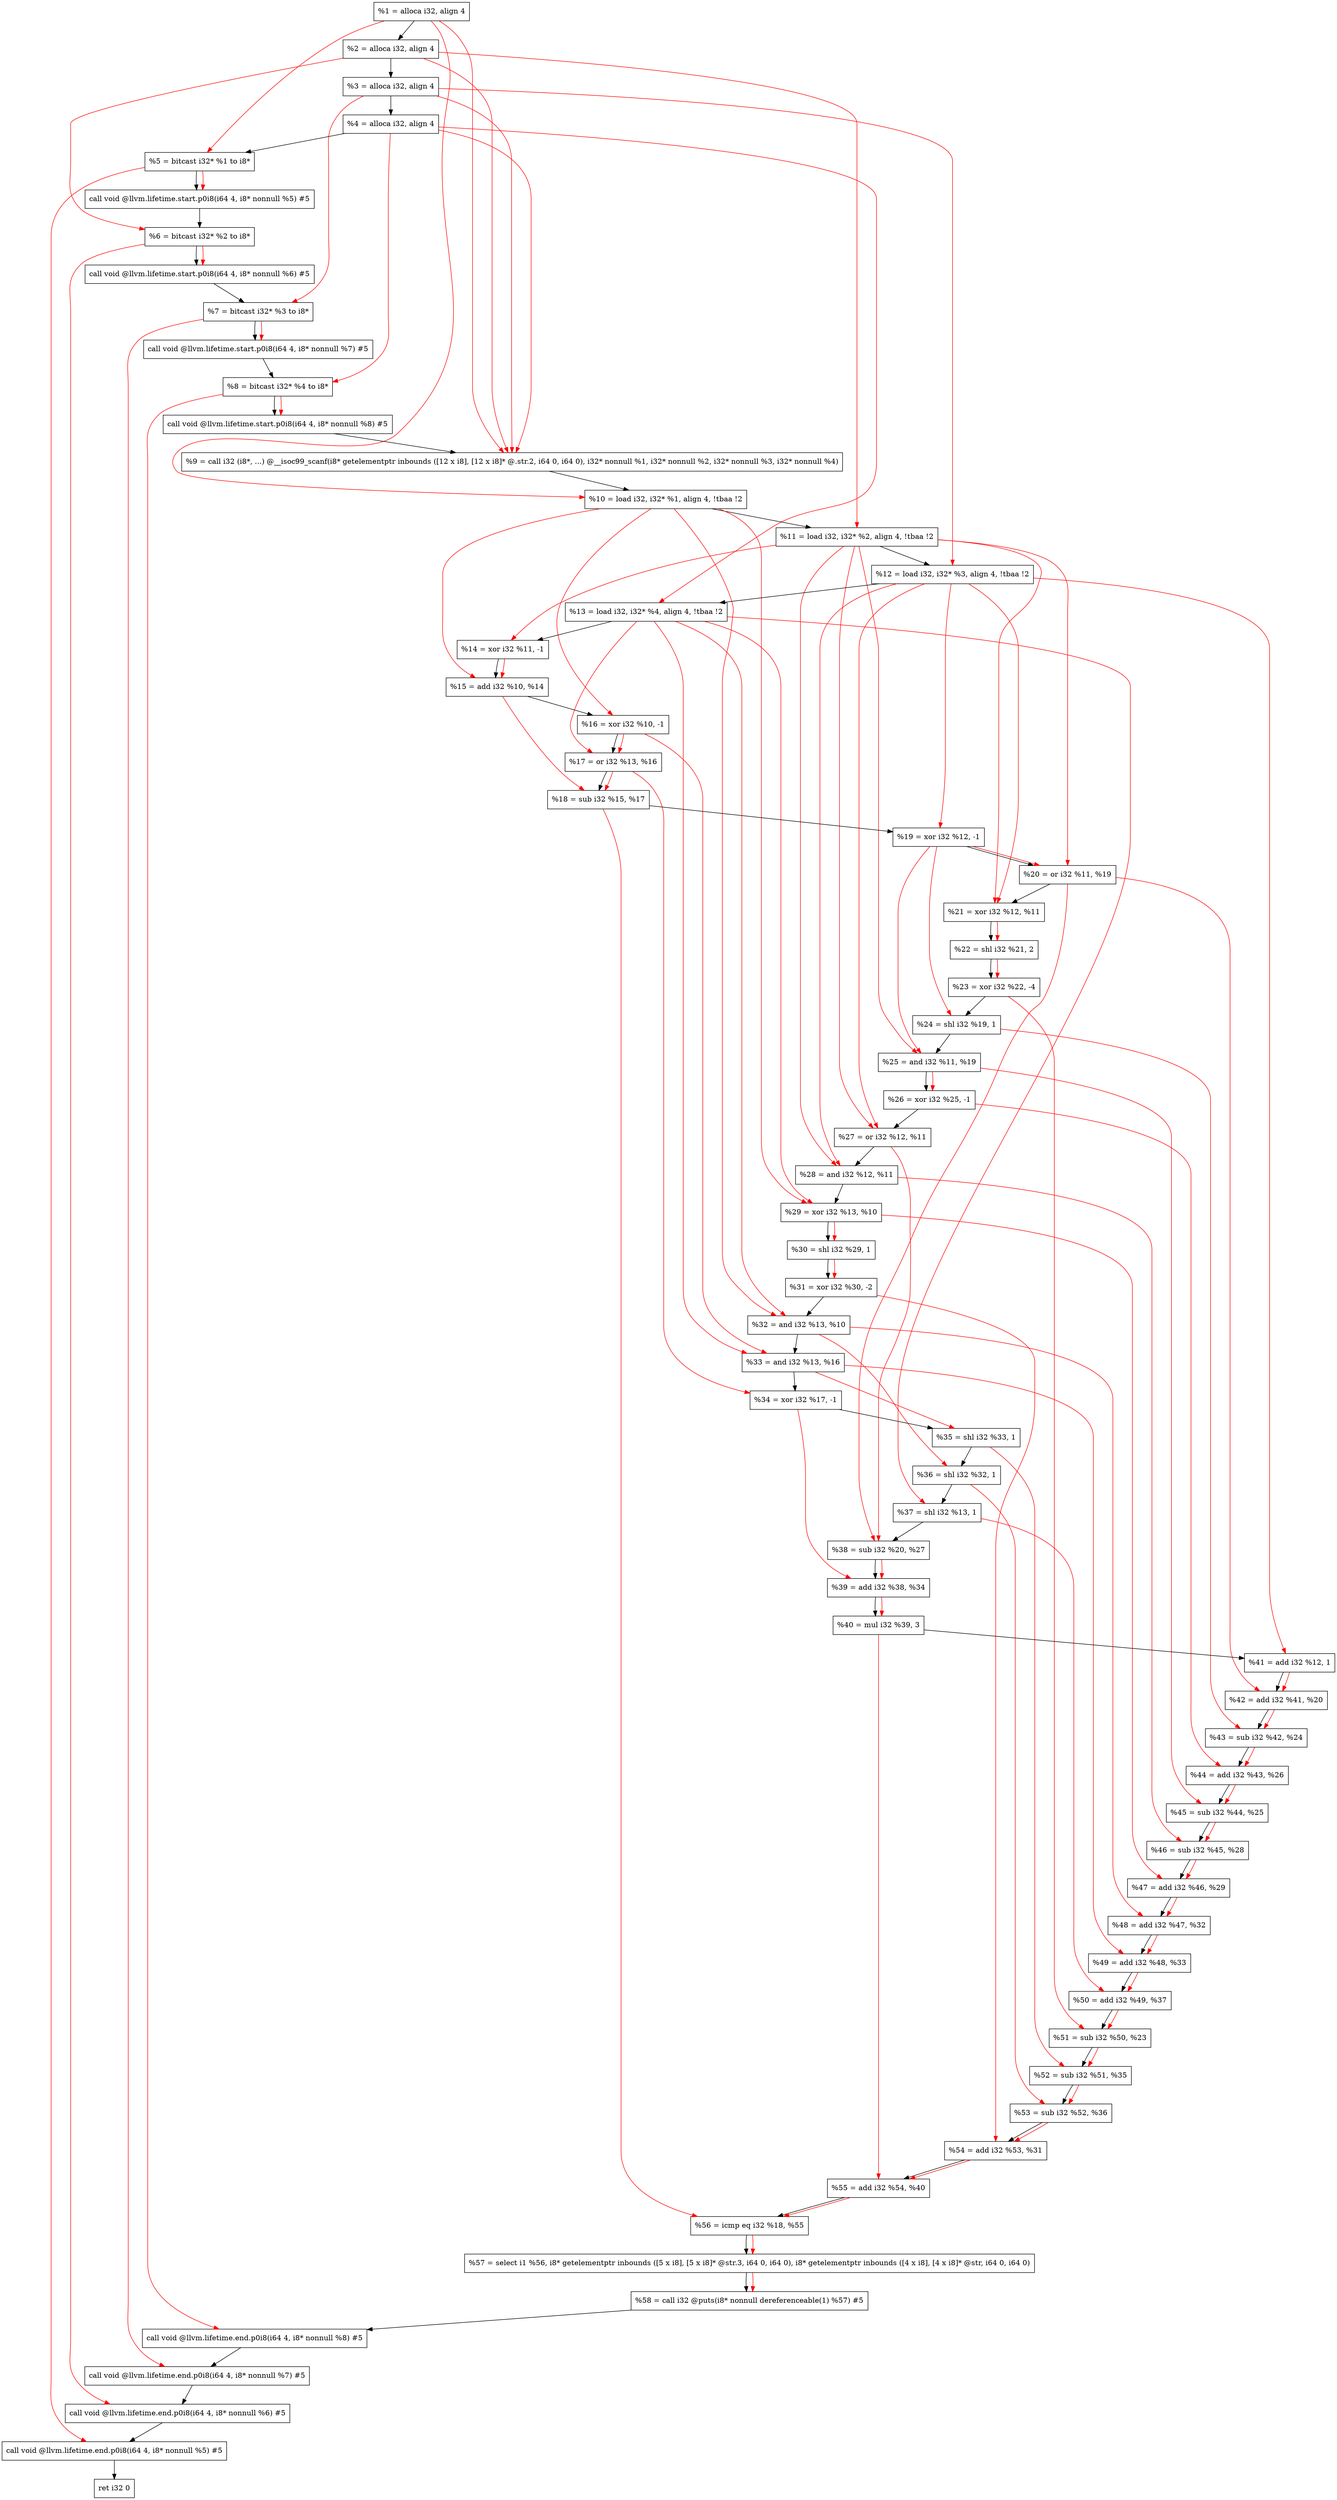 digraph "DFG for'main' function" {
	Node0x2272dc8[shape=record, label="  %1 = alloca i32, align 4"];
	Node0x2272e48[shape=record, label="  %2 = alloca i32, align 4"];
	Node0x2272ed8[shape=record, label="  %3 = alloca i32, align 4"];
	Node0x2272f38[shape=record, label="  %4 = alloca i32, align 4"];
	Node0x2272fe8[shape=record, label="  %5 = bitcast i32* %1 to i8*"];
	Node0x2273418[shape=record, label="  call void @llvm.lifetime.start.p0i8(i64 4, i8* nonnull %5) #5"];
	Node0x22734f8[shape=record, label="  %6 = bitcast i32* %2 to i8*"];
	Node0x22735f8[shape=record, label="  call void @llvm.lifetime.start.p0i8(i64 4, i8* nonnull %6) #5"];
	Node0x22736b8[shape=record, label="  %7 = bitcast i32* %3 to i8*"];
	Node0x2273768[shape=record, label="  call void @llvm.lifetime.start.p0i8(i64 4, i8* nonnull %7) #5"];
	Node0x2273828[shape=record, label="  %8 = bitcast i32* %4 to i8*"];
	Node0x22738d8[shape=record, label="  call void @llvm.lifetime.start.p0i8(i64 4, i8* nonnull %8) #5"];
	Node0x226dbd0[shape=record, label="  %9 = call i32 (i8*, ...) @__isoc99_scanf(i8* getelementptr inbounds ([12 x i8], [12 x i8]* @.str.2, i64 0, i64 0), i32* nonnull %1, i32* nonnull %2, i32* nonnull %3, i32* nonnull %4)"];
	Node0x2273ad8[shape=record, label="  %10 = load i32, i32* %1, align 4, !tbaa !2"];
	Node0x2274a48[shape=record, label="  %11 = load i32, i32* %2, align 4, !tbaa !2"];
	Node0x22750b8[shape=record, label="  %12 = load i32, i32* %3, align 4, !tbaa !2"];
	Node0x2275118[shape=record, label="  %13 = load i32, i32* %4, align 4, !tbaa !2"];
	Node0x2275190[shape=record, label="  %14 = xor i32 %11, -1"];
	Node0x2275200[shape=record, label="  %15 = add i32 %10, %14"];
	Node0x2275270[shape=record, label="  %16 = xor i32 %10, -1"];
	Node0x22752e0[shape=record, label="  %17 = or i32 %13, %16"];
	Node0x2275350[shape=record, label="  %18 = sub i32 %15, %17"];
	Node0x22753c0[shape=record, label="  %19 = xor i32 %12, -1"];
	Node0x2275430[shape=record, label="  %20 = or i32 %11, %19"];
	Node0x22754a0[shape=record, label="  %21 = xor i32 %12, %11"];
	Node0x2275510[shape=record, label="  %22 = shl i32 %21, 2"];
	Node0x2275580[shape=record, label="  %23 = xor i32 %22, -4"];
	Node0x22755f0[shape=record, label="  %24 = shl i32 %19, 1"];
	Node0x2275660[shape=record, label="  %25 = and i32 %11, %19"];
	Node0x22756d0[shape=record, label="  %26 = xor i32 %25, -1"];
	Node0x2275740[shape=record, label="  %27 = or i32 %12, %11"];
	Node0x22757b0[shape=record, label="  %28 = and i32 %12, %11"];
	Node0x2275820[shape=record, label="  %29 = xor i32 %13, %10"];
	Node0x2275890[shape=record, label="  %30 = shl i32 %29, 1"];
	Node0x2275900[shape=record, label="  %31 = xor i32 %30, -2"];
	Node0x2275970[shape=record, label="  %32 = and i32 %13, %10"];
	Node0x22759e0[shape=record, label="  %33 = and i32 %13, %16"];
	Node0x2275a50[shape=record, label="  %34 = xor i32 %17, -1"];
	Node0x2275ac0[shape=record, label="  %35 = shl i32 %33, 1"];
	Node0x2275b30[shape=record, label="  %36 = shl i32 %32, 1"];
	Node0x2275ba0[shape=record, label="  %37 = shl i32 %13, 1"];
	Node0x2275c10[shape=record, label="  %38 = sub i32 %20, %27"];
	Node0x2275c80[shape=record, label="  %39 = add i32 %38, %34"];
	Node0x2275cf0[shape=record, label="  %40 = mul i32 %39, 3"];
	Node0x2275d60[shape=record, label="  %41 = add i32 %12, 1"];
	Node0x2275dd0[shape=record, label="  %42 = add i32 %41, %20"];
	Node0x2275e40[shape=record, label="  %43 = sub i32 %42, %24"];
	Node0x2275eb0[shape=record, label="  %44 = add i32 %43, %26"];
	Node0x2275f20[shape=record, label="  %45 = sub i32 %44, %25"];
	Node0x2275f90[shape=record, label="  %46 = sub i32 %45, %28"];
	Node0x2276000[shape=record, label="  %47 = add i32 %46, %29"];
	Node0x2276070[shape=record, label="  %48 = add i32 %47, %32"];
	Node0x22760e0[shape=record, label="  %49 = add i32 %48, %33"];
	Node0x2276150[shape=record, label="  %50 = add i32 %49, %37"];
	Node0x22761c0[shape=record, label="  %51 = sub i32 %50, %23"];
	Node0x2276230[shape=record, label="  %52 = sub i32 %51, %35"];
	Node0x22762a0[shape=record, label="  %53 = sub i32 %52, %36"];
	Node0x2276310[shape=record, label="  %54 = add i32 %53, %31"];
	Node0x2276380[shape=record, label="  %55 = add i32 %54, %40"];
	Node0x22763f0[shape=record, label="  %56 = icmp eq i32 %18, %55"];
	Node0x22128b8[shape=record, label="  %57 = select i1 %56, i8* getelementptr inbounds ([5 x i8], [5 x i8]* @str.3, i64 0, i64 0), i8* getelementptr inbounds ([4 x i8], [4 x i8]* @str, i64 0, i64 0)"];
	Node0x2276480[shape=record, label="  %58 = call i32 @puts(i8* nonnull dereferenceable(1) %57) #5"];
	Node0x2276728[shape=record, label="  call void @llvm.lifetime.end.p0i8(i64 4, i8* nonnull %8) #5"];
	Node0x2276888[shape=record, label="  call void @llvm.lifetime.end.p0i8(i64 4, i8* nonnull %7) #5"];
	Node0x2276998[shape=record, label="  call void @llvm.lifetime.end.p0i8(i64 4, i8* nonnull %6) #5"];
	Node0x2276aa8[shape=record, label="  call void @llvm.lifetime.end.p0i8(i64 4, i8* nonnull %5) #5"];
	Node0x2276b68[shape=record, label="  ret i32 0"];
	Node0x2272dc8 -> Node0x2272e48;
	Node0x2272e48 -> Node0x2272ed8;
	Node0x2272ed8 -> Node0x2272f38;
	Node0x2272f38 -> Node0x2272fe8;
	Node0x2272fe8 -> Node0x2273418;
	Node0x2273418 -> Node0x22734f8;
	Node0x22734f8 -> Node0x22735f8;
	Node0x22735f8 -> Node0x22736b8;
	Node0x22736b8 -> Node0x2273768;
	Node0x2273768 -> Node0x2273828;
	Node0x2273828 -> Node0x22738d8;
	Node0x22738d8 -> Node0x226dbd0;
	Node0x226dbd0 -> Node0x2273ad8;
	Node0x2273ad8 -> Node0x2274a48;
	Node0x2274a48 -> Node0x22750b8;
	Node0x22750b8 -> Node0x2275118;
	Node0x2275118 -> Node0x2275190;
	Node0x2275190 -> Node0x2275200;
	Node0x2275200 -> Node0x2275270;
	Node0x2275270 -> Node0x22752e0;
	Node0x22752e0 -> Node0x2275350;
	Node0x2275350 -> Node0x22753c0;
	Node0x22753c0 -> Node0x2275430;
	Node0x2275430 -> Node0x22754a0;
	Node0x22754a0 -> Node0x2275510;
	Node0x2275510 -> Node0x2275580;
	Node0x2275580 -> Node0x22755f0;
	Node0x22755f0 -> Node0x2275660;
	Node0x2275660 -> Node0x22756d0;
	Node0x22756d0 -> Node0x2275740;
	Node0x2275740 -> Node0x22757b0;
	Node0x22757b0 -> Node0x2275820;
	Node0x2275820 -> Node0x2275890;
	Node0x2275890 -> Node0x2275900;
	Node0x2275900 -> Node0x2275970;
	Node0x2275970 -> Node0x22759e0;
	Node0x22759e0 -> Node0x2275a50;
	Node0x2275a50 -> Node0x2275ac0;
	Node0x2275ac0 -> Node0x2275b30;
	Node0x2275b30 -> Node0x2275ba0;
	Node0x2275ba0 -> Node0x2275c10;
	Node0x2275c10 -> Node0x2275c80;
	Node0x2275c80 -> Node0x2275cf0;
	Node0x2275cf0 -> Node0x2275d60;
	Node0x2275d60 -> Node0x2275dd0;
	Node0x2275dd0 -> Node0x2275e40;
	Node0x2275e40 -> Node0x2275eb0;
	Node0x2275eb0 -> Node0x2275f20;
	Node0x2275f20 -> Node0x2275f90;
	Node0x2275f90 -> Node0x2276000;
	Node0x2276000 -> Node0x2276070;
	Node0x2276070 -> Node0x22760e0;
	Node0x22760e0 -> Node0x2276150;
	Node0x2276150 -> Node0x22761c0;
	Node0x22761c0 -> Node0x2276230;
	Node0x2276230 -> Node0x22762a0;
	Node0x22762a0 -> Node0x2276310;
	Node0x2276310 -> Node0x2276380;
	Node0x2276380 -> Node0x22763f0;
	Node0x22763f0 -> Node0x22128b8;
	Node0x22128b8 -> Node0x2276480;
	Node0x2276480 -> Node0x2276728;
	Node0x2276728 -> Node0x2276888;
	Node0x2276888 -> Node0x2276998;
	Node0x2276998 -> Node0x2276aa8;
	Node0x2276aa8 -> Node0x2276b68;
edge [color=red]
	Node0x2272dc8 -> Node0x2272fe8;
	Node0x2272fe8 -> Node0x2273418;
	Node0x2272e48 -> Node0x22734f8;
	Node0x22734f8 -> Node0x22735f8;
	Node0x2272ed8 -> Node0x22736b8;
	Node0x22736b8 -> Node0x2273768;
	Node0x2272f38 -> Node0x2273828;
	Node0x2273828 -> Node0x22738d8;
	Node0x2272dc8 -> Node0x226dbd0;
	Node0x2272e48 -> Node0x226dbd0;
	Node0x2272ed8 -> Node0x226dbd0;
	Node0x2272f38 -> Node0x226dbd0;
	Node0x2272dc8 -> Node0x2273ad8;
	Node0x2272e48 -> Node0x2274a48;
	Node0x2272ed8 -> Node0x22750b8;
	Node0x2272f38 -> Node0x2275118;
	Node0x2274a48 -> Node0x2275190;
	Node0x2273ad8 -> Node0x2275200;
	Node0x2275190 -> Node0x2275200;
	Node0x2273ad8 -> Node0x2275270;
	Node0x2275118 -> Node0x22752e0;
	Node0x2275270 -> Node0x22752e0;
	Node0x2275200 -> Node0x2275350;
	Node0x22752e0 -> Node0x2275350;
	Node0x22750b8 -> Node0x22753c0;
	Node0x2274a48 -> Node0x2275430;
	Node0x22753c0 -> Node0x2275430;
	Node0x22750b8 -> Node0x22754a0;
	Node0x2274a48 -> Node0x22754a0;
	Node0x22754a0 -> Node0x2275510;
	Node0x2275510 -> Node0x2275580;
	Node0x22753c0 -> Node0x22755f0;
	Node0x2274a48 -> Node0x2275660;
	Node0x22753c0 -> Node0x2275660;
	Node0x2275660 -> Node0x22756d0;
	Node0x22750b8 -> Node0x2275740;
	Node0x2274a48 -> Node0x2275740;
	Node0x22750b8 -> Node0x22757b0;
	Node0x2274a48 -> Node0x22757b0;
	Node0x2275118 -> Node0x2275820;
	Node0x2273ad8 -> Node0x2275820;
	Node0x2275820 -> Node0x2275890;
	Node0x2275890 -> Node0x2275900;
	Node0x2275118 -> Node0x2275970;
	Node0x2273ad8 -> Node0x2275970;
	Node0x2275118 -> Node0x22759e0;
	Node0x2275270 -> Node0x22759e0;
	Node0x22752e0 -> Node0x2275a50;
	Node0x22759e0 -> Node0x2275ac0;
	Node0x2275970 -> Node0x2275b30;
	Node0x2275118 -> Node0x2275ba0;
	Node0x2275430 -> Node0x2275c10;
	Node0x2275740 -> Node0x2275c10;
	Node0x2275c10 -> Node0x2275c80;
	Node0x2275a50 -> Node0x2275c80;
	Node0x2275c80 -> Node0x2275cf0;
	Node0x22750b8 -> Node0x2275d60;
	Node0x2275d60 -> Node0x2275dd0;
	Node0x2275430 -> Node0x2275dd0;
	Node0x2275dd0 -> Node0x2275e40;
	Node0x22755f0 -> Node0x2275e40;
	Node0x2275e40 -> Node0x2275eb0;
	Node0x22756d0 -> Node0x2275eb0;
	Node0x2275eb0 -> Node0x2275f20;
	Node0x2275660 -> Node0x2275f20;
	Node0x2275f20 -> Node0x2275f90;
	Node0x22757b0 -> Node0x2275f90;
	Node0x2275f90 -> Node0x2276000;
	Node0x2275820 -> Node0x2276000;
	Node0x2276000 -> Node0x2276070;
	Node0x2275970 -> Node0x2276070;
	Node0x2276070 -> Node0x22760e0;
	Node0x22759e0 -> Node0x22760e0;
	Node0x22760e0 -> Node0x2276150;
	Node0x2275ba0 -> Node0x2276150;
	Node0x2276150 -> Node0x22761c0;
	Node0x2275580 -> Node0x22761c0;
	Node0x22761c0 -> Node0x2276230;
	Node0x2275ac0 -> Node0x2276230;
	Node0x2276230 -> Node0x22762a0;
	Node0x2275b30 -> Node0x22762a0;
	Node0x22762a0 -> Node0x2276310;
	Node0x2275900 -> Node0x2276310;
	Node0x2276310 -> Node0x2276380;
	Node0x2275cf0 -> Node0x2276380;
	Node0x2275350 -> Node0x22763f0;
	Node0x2276380 -> Node0x22763f0;
	Node0x22763f0 -> Node0x22128b8;
	Node0x22128b8 -> Node0x2276480;
	Node0x2273828 -> Node0x2276728;
	Node0x22736b8 -> Node0x2276888;
	Node0x22734f8 -> Node0x2276998;
	Node0x2272fe8 -> Node0x2276aa8;
}
